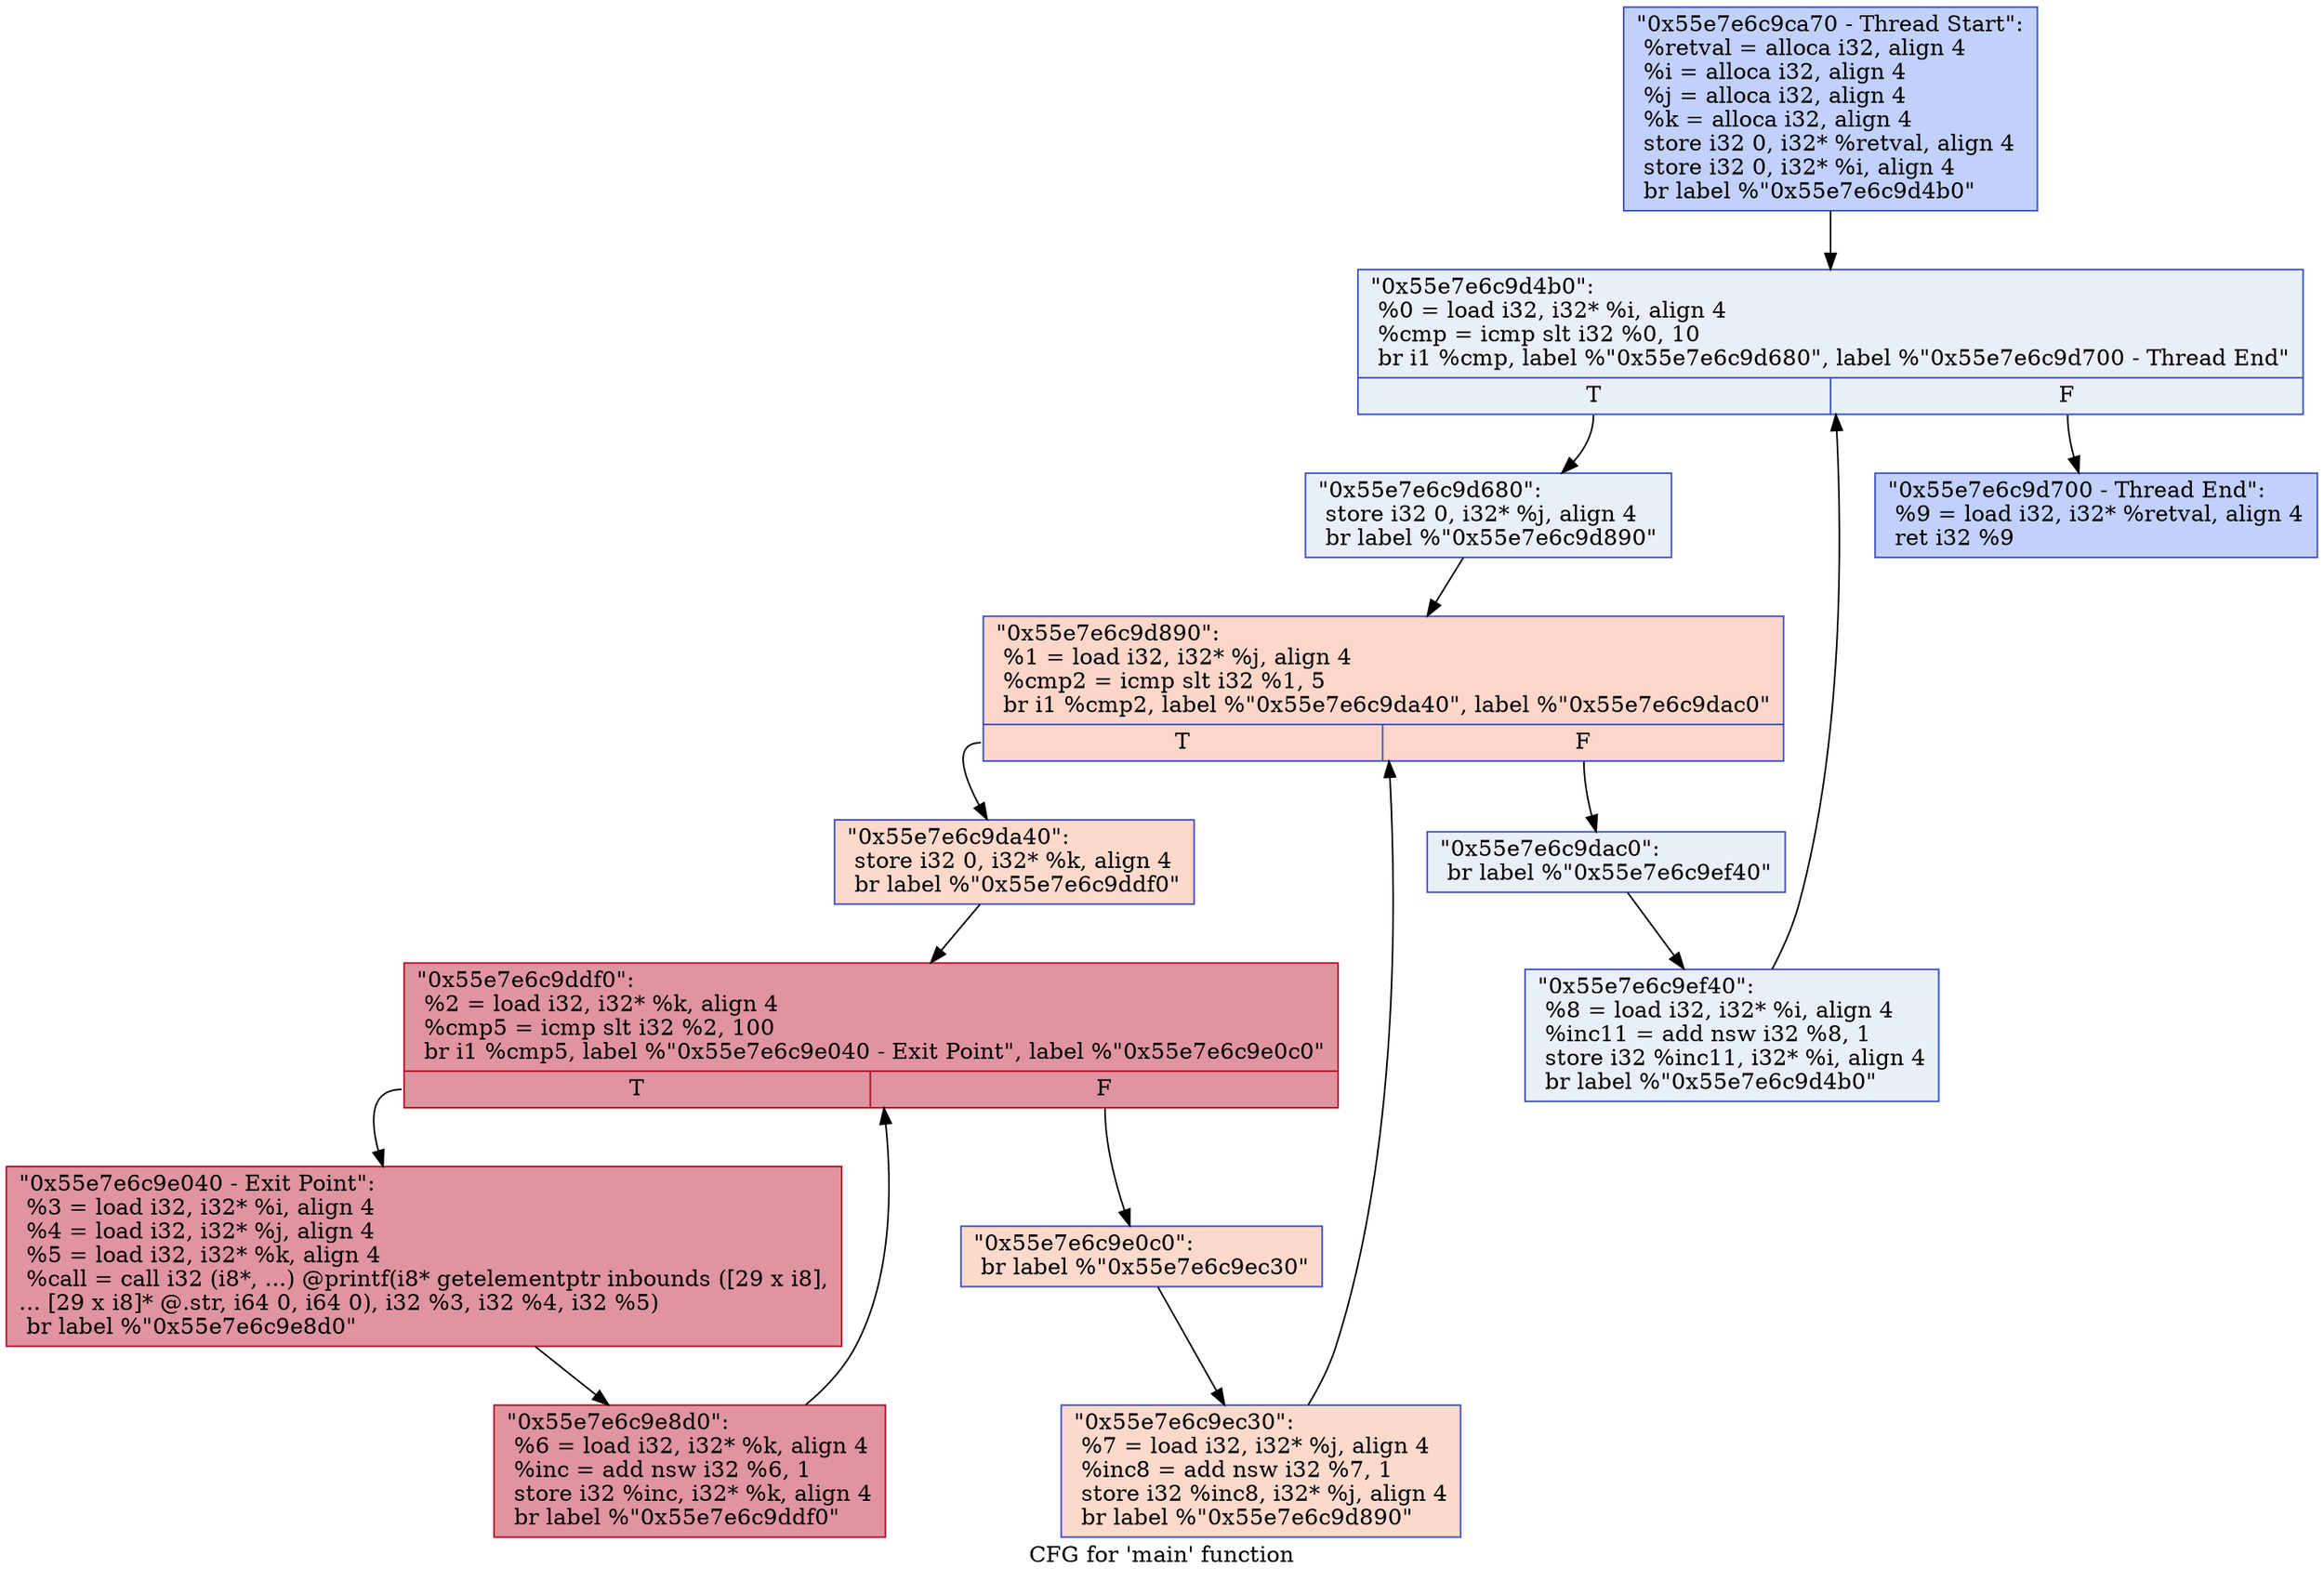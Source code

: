 digraph "CFG for 'main' function" {
	label="CFG for 'main' function";

	Node0x55e7e6c9ca70 [shape=record,color="#3d50c3ff", style=filled, fillcolor="#7396f570",label="{\"0x55e7e6c9ca70 - Thread Start\":\l  %retval = alloca i32, align 4\l  %i = alloca i32, align 4\l  %j = alloca i32, align 4\l  %k = alloca i32, align 4\l  store i32 0, i32* %retval, align 4\l  store i32 0, i32* %i, align 4\l  br label %\"0x55e7e6c9d4b0\"\l}"];
	Node0x55e7e6c9ca70 -> Node0x55e7e6c9d4b0;
	Node0x55e7e6c9d4b0 [shape=record,color="#3d50c3ff", style=filled, fillcolor="#cedaeb70",label="{\"0x55e7e6c9d4b0\":                                 \l  %0 = load i32, i32* %i, align 4\l  %cmp = icmp slt i32 %0, 10\l  br i1 %cmp, label %\"0x55e7e6c9d680\", label %\"0x55e7e6c9d700 - Thread End\"\l|{<s0>T|<s1>F}}"];
	Node0x55e7e6c9d4b0:s0 -> Node0x55e7e6c9d680;
	Node0x55e7e6c9d4b0:s1 -> Node0x55e7e6c9d700;
	Node0x55e7e6c9d680 [shape=record,color="#3d50c3ff", style=filled, fillcolor="#cedaeb70",label="{\"0x55e7e6c9d680\":                                 \l  store i32 0, i32* %j, align 4\l  br label %\"0x55e7e6c9d890\"\l}"];
	Node0x55e7e6c9d680 -> Node0x55e7e6c9d890;
	Node0x55e7e6c9d890 [shape=record,color="#3d50c3ff", style=filled, fillcolor="#f6a38570",label="{\"0x55e7e6c9d890\":                                 \l  %1 = load i32, i32* %j, align 4\l  %cmp2 = icmp slt i32 %1, 5\l  br i1 %cmp2, label %\"0x55e7e6c9da40\", label %\"0x55e7e6c9dac0\"\l|{<s0>T|<s1>F}}"];
	Node0x55e7e6c9d890:s0 -> Node0x55e7e6c9da40;
	Node0x55e7e6c9d890:s1 -> Node0x55e7e6c9dac0;
	Node0x55e7e6c9da40 [shape=record,color="#3d50c3ff", style=filled, fillcolor="#f7a88970",label="{\"0x55e7e6c9da40\":                                 \l  store i32 0, i32* %k, align 4\l  br label %\"0x55e7e6c9ddf0\"\l}"];
	Node0x55e7e6c9da40 -> Node0x55e7e6c9ddf0;
	Node0x55e7e6c9ddf0 [shape=record,color="#b70d28ff", style=filled, fillcolor="#b70d2870",label="{\"0x55e7e6c9ddf0\":                                 \l  %2 = load i32, i32* %k, align 4\l  %cmp5 = icmp slt i32 %2, 100\l  br i1 %cmp5, label %\"0x55e7e6c9e040 - Exit Point\", label %\"0x55e7e6c9e0c0\"\l|{<s0>T|<s1>F}}"];
	Node0x55e7e6c9ddf0:s0 -> Node0x55e7e6c9e040;
	Node0x55e7e6c9ddf0:s1 -> Node0x55e7e6c9e0c0;
	Node0x55e7e6c9e040 [shape=record,color="#b70d28ff", style=filled, fillcolor="#b70d2870",label="{\"0x55e7e6c9e040 - Exit Point\":                    \l  %3 = load i32, i32* %i, align 4\l  %4 = load i32, i32* %j, align 4\l  %5 = load i32, i32* %k, align 4\l  %call = call i32 (i8*, ...) @printf(i8* getelementptr inbounds ([29 x i8],\l... [29 x i8]* @.str, i64 0, i64 0), i32 %3, i32 %4, i32 %5)\l  br label %\"0x55e7e6c9e8d0\"\l}"];
	Node0x55e7e6c9e040 -> Node0x55e7e6c9e8d0;
	Node0x55e7e6c9e8d0 [shape=record,color="#b70d28ff", style=filled, fillcolor="#b70d2870",label="{\"0x55e7e6c9e8d0\":                                 \l  %6 = load i32, i32* %k, align 4\l  %inc = add nsw i32 %6, 1\l  store i32 %inc, i32* %k, align 4\l  br label %\"0x55e7e6c9ddf0\"\l}"];
	Node0x55e7e6c9e8d0 -> Node0x55e7e6c9ddf0;
	Node0x55e7e6c9e0c0 [shape=record,color="#3d50c3ff", style=filled, fillcolor="#f7a88970",label="{\"0x55e7e6c9e0c0\":                                 \l  br label %\"0x55e7e6c9ec30\"\l}"];
	Node0x55e7e6c9e0c0 -> Node0x55e7e6c9ec30;
	Node0x55e7e6c9ec30 [shape=record,color="#3d50c3ff", style=filled, fillcolor="#f7a88970",label="{\"0x55e7e6c9ec30\":                                 \l  %7 = load i32, i32* %j, align 4\l  %inc8 = add nsw i32 %7, 1\l  store i32 %inc8, i32* %j, align 4\l  br label %\"0x55e7e6c9d890\"\l}"];
	Node0x55e7e6c9ec30 -> Node0x55e7e6c9d890;
	Node0x55e7e6c9dac0 [shape=record,color="#3d50c3ff", style=filled, fillcolor="#cedaeb70",label="{\"0x55e7e6c9dac0\":                                 \l  br label %\"0x55e7e6c9ef40\"\l}"];
	Node0x55e7e6c9dac0 -> Node0x55e7e6c9ef40;
	Node0x55e7e6c9ef40 [shape=record,color="#3d50c3ff", style=filled, fillcolor="#cedaeb70",label="{\"0x55e7e6c9ef40\":                                 \l  %8 = load i32, i32* %i, align 4\l  %inc11 = add nsw i32 %8, 1\l  store i32 %inc11, i32* %i, align 4\l  br label %\"0x55e7e6c9d4b0\"\l}"];
	Node0x55e7e6c9ef40 -> Node0x55e7e6c9d4b0;
	Node0x55e7e6c9d700 [shape=record,color="#3d50c3ff", style=filled, fillcolor="#7396f570",label="{\"0x55e7e6c9d700 - Thread End\":                    \l  %9 = load i32, i32* %retval, align 4\l  ret i32 %9\l}"];
}
